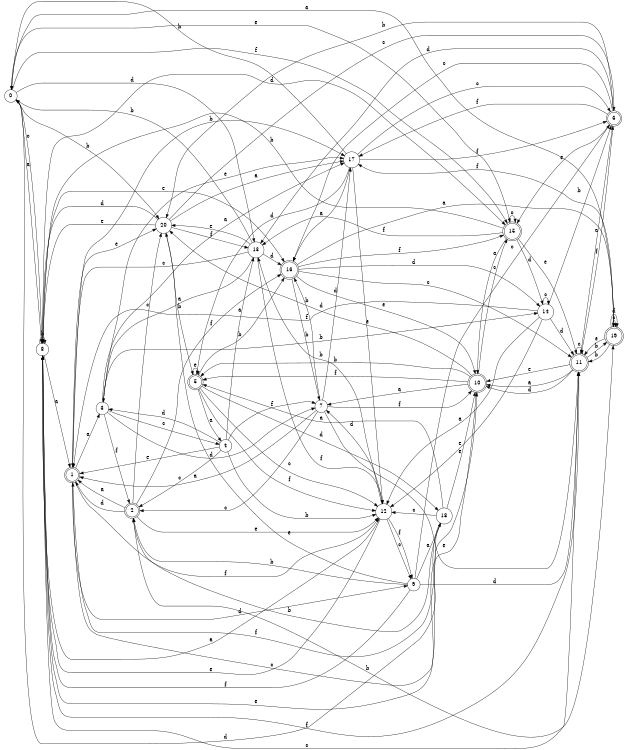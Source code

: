 digraph n17_6 {
__start0 [label="" shape="none"];

rankdir=LR;
size="8,5";

s0 [style="filled", color="black", fillcolor="white" shape="circle", label="0"];
s1 [style="rounded,filled", color="black", fillcolor="white" shape="doublecircle", label="1"];
s2 [style="rounded,filled", color="black", fillcolor="white" shape="doublecircle", label="2"];
s3 [style="filled", color="black", fillcolor="white" shape="circle", label="3"];
s4 [style="filled", color="black", fillcolor="white" shape="circle", label="4"];
s5 [style="rounded,filled", color="black", fillcolor="white" shape="doublecircle", label="5"];
s6 [style="rounded,filled", color="black", fillcolor="white" shape="doublecircle", label="6"];
s7 [style="filled", color="black", fillcolor="white" shape="circle", label="7"];
s8 [style="filled", color="black", fillcolor="white" shape="circle", label="8"];
s9 [style="filled", color="black", fillcolor="white" shape="circle", label="9"];
s10 [style="rounded,filled", color="black", fillcolor="white" shape="doublecircle", label="10"];
s11 [style="rounded,filled", color="black", fillcolor="white" shape="doublecircle", label="11"];
s12 [style="filled", color="black", fillcolor="white" shape="circle", label="12"];
s13 [style="filled", color="black", fillcolor="white" shape="circle", label="13"];
s14 [style="filled", color="black", fillcolor="white" shape="circle", label="14"];
s15 [style="rounded,filled", color="black", fillcolor="white" shape="doublecircle", label="15"];
s16 [style="rounded,filled", color="black", fillcolor="white" shape="doublecircle", label="16"];
s17 [style="filled", color="black", fillcolor="white" shape="circle", label="17"];
s18 [style="filled", color="black", fillcolor="white" shape="circle", label="18"];
s19 [style="rounded,filled", color="black", fillcolor="white" shape="doublecircle", label="19"];
s20 [style="filled", color="black", fillcolor="white" shape="circle", label="20"];
s0 -> s8 [label="a"];
s0 -> s20 [label="b"];
s0 -> s8 [label="c"];
s0 -> s13 [label="d"];
s0 -> s15 [label="e"];
s0 -> s15 [label="f"];
s1 -> s3 [label="a"];
s1 -> s17 [label="b"];
s1 -> s10 [label="c"];
s1 -> s9 [label="d"];
s1 -> s20 [label="e"];
s1 -> s12 [label="f"];
s2 -> s1 [label="a"];
s2 -> s19 [label="b"];
s2 -> s20 [label="c"];
s2 -> s1 [label="d"];
s2 -> s12 [label="e"];
s2 -> s16 [label="f"];
s3 -> s17 [label="a"];
s3 -> s14 [label="b"];
s3 -> s4 [label="c"];
s3 -> s7 [label="d"];
s3 -> s17 [label="e"];
s3 -> s2 [label="f"];
s4 -> s13 [label="a"];
s4 -> s12 [label="b"];
s4 -> s2 [label="c"];
s4 -> s3 [label="d"];
s4 -> s1 [label="e"];
s4 -> s7 [label="f"];
s5 -> s4 [label="a"];
s5 -> s16 [label="b"];
s5 -> s12 [label="c"];
s5 -> s18 [label="d"];
s5 -> s5 [label="e"];
s5 -> s12 [label="f"];
s6 -> s11 [label="a"];
s6 -> s20 [label="b"];
s6 -> s16 [label="c"];
s6 -> s13 [label="d"];
s6 -> s15 [label="e"];
s6 -> s17 [label="f"];
s7 -> s1 [label="a"];
s7 -> s16 [label="b"];
s7 -> s2 [label="c"];
s7 -> s17 [label="d"];
s7 -> s11 [label="e"];
s7 -> s10 [label="f"];
s8 -> s1 [label="a"];
s8 -> s8 [label="b"];
s8 -> s11 [label="c"];
s8 -> s15 [label="d"];
s8 -> s16 [label="e"];
s8 -> s11 [label="f"];
s9 -> s18 [label="a"];
s9 -> s2 [label="b"];
s9 -> s6 [label="c"];
s9 -> s11 [label="d"];
s9 -> s20 [label="e"];
s9 -> s8 [label="f"];
s10 -> s7 [label="a"];
s10 -> s5 [label="b"];
s10 -> s15 [label="c"];
s10 -> s20 [label="d"];
s10 -> s8 [label="e"];
s10 -> s5 [label="f"];
s11 -> s10 [label="a"];
s11 -> s19 [label="b"];
s11 -> s11 [label="c"];
s11 -> s10 [label="d"];
s11 -> s10 [label="e"];
s11 -> s6 [label="f"];
s12 -> s8 [label="a"];
s12 -> s13 [label="b"];
s12 -> s9 [label="c"];
s12 -> s7 [label="d"];
s12 -> s8 [label="e"];
s12 -> s9 [label="f"];
s13 -> s3 [label="a"];
s13 -> s0 [label="b"];
s13 -> s1 [label="c"];
s13 -> s16 [label="d"];
s13 -> s20 [label="e"];
s13 -> s12 [label="f"];
s14 -> s12 [label="a"];
s14 -> s6 [label="b"];
s14 -> s14 [label="c"];
s14 -> s11 [label="d"];
s14 -> s12 [label="e"];
s14 -> s1 [label="f"];
s15 -> s10 [label="a"];
s15 -> s8 [label="b"];
s15 -> s15 [label="c"];
s15 -> s14 [label="d"];
s15 -> s11 [label="e"];
s15 -> s13 [label="f"];
s16 -> s19 [label="a"];
s16 -> s7 [label="b"];
s16 -> s11 [label="c"];
s16 -> s14 [label="d"];
s16 -> s10 [label="e"];
s16 -> s15 [label="f"];
s17 -> s16 [label="a"];
s17 -> s0 [label="b"];
s17 -> s6 [label="c"];
s17 -> s5 [label="d"];
s17 -> s12 [label="e"];
s17 -> s6 [label="f"];
s18 -> s5 [label="a"];
s18 -> s2 [label="b"];
s18 -> s12 [label="c"];
s18 -> s0 [label="d"];
s18 -> s10 [label="e"];
s18 -> s1 [label="f"];
s19 -> s0 [label="a"];
s19 -> s11 [label="b"];
s19 -> s19 [label="c"];
s19 -> s19 [label="d"];
s19 -> s11 [label="e"];
s19 -> s17 [label="f"];
s20 -> s17 [label="a"];
s20 -> s5 [label="b"];
s20 -> s6 [label="c"];
s20 -> s8 [label="d"];
s20 -> s8 [label="e"];
s20 -> s13 [label="f"];

}